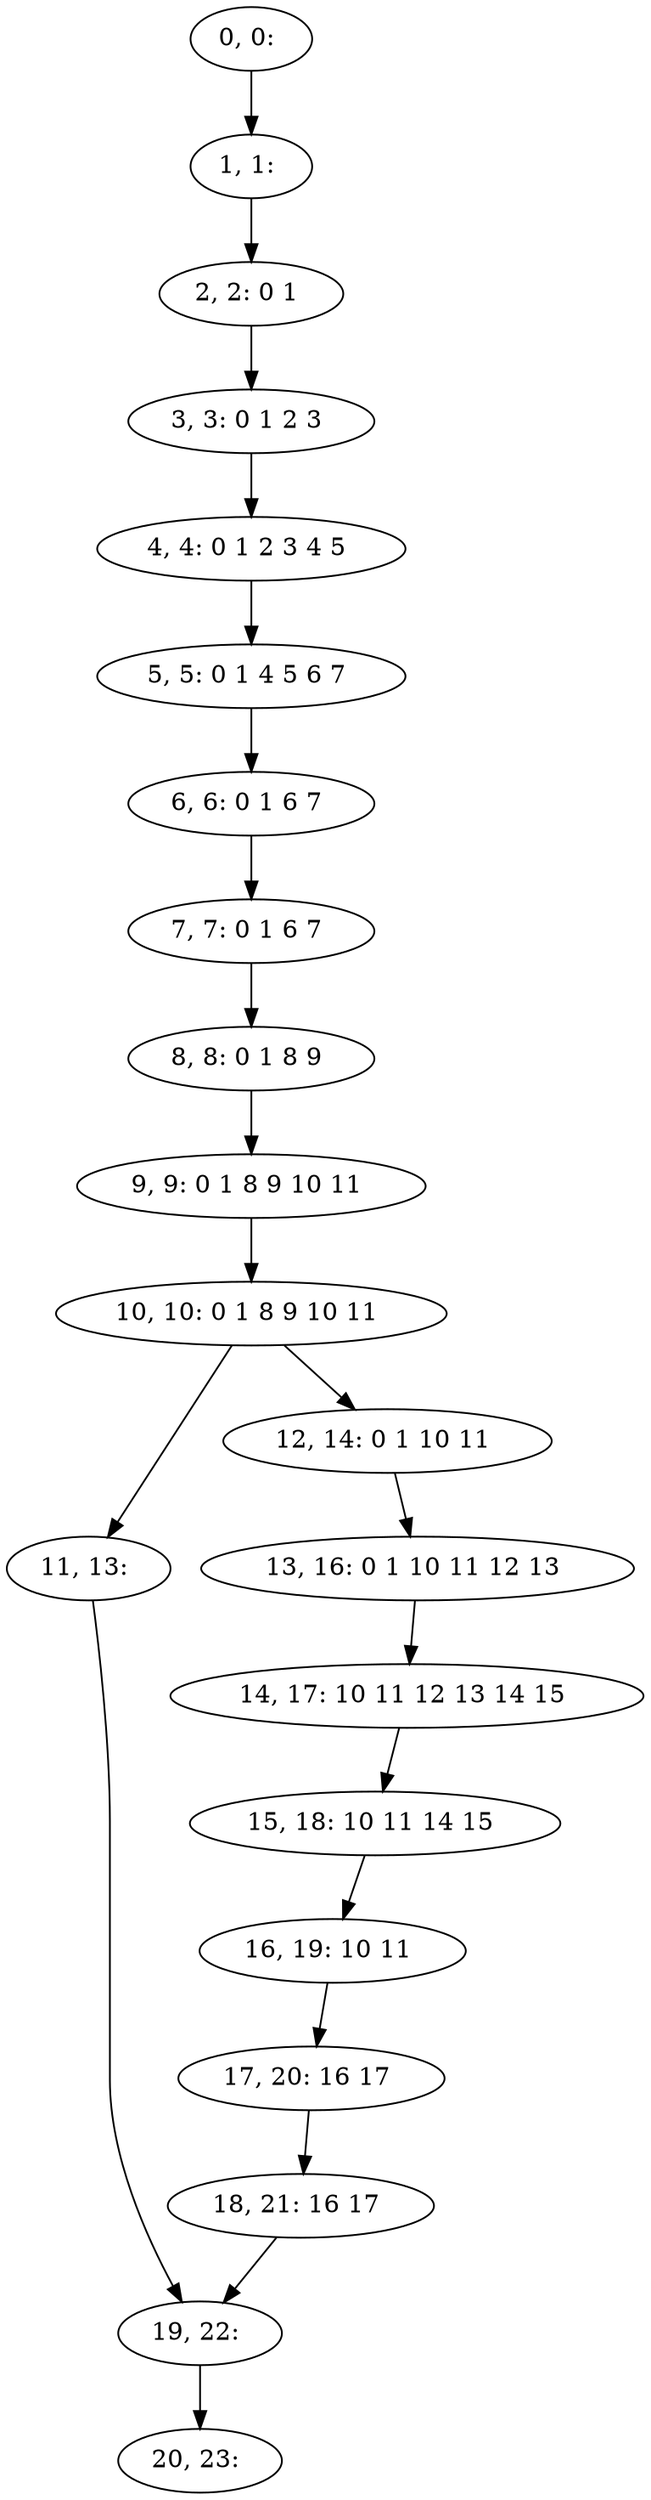 digraph G {
0[label="0, 0: "];
1[label="1, 1: "];
2[label="2, 2: 0 1 "];
3[label="3, 3: 0 1 2 3 "];
4[label="4, 4: 0 1 2 3 4 5 "];
5[label="5, 5: 0 1 4 5 6 7 "];
6[label="6, 6: 0 1 6 7 "];
7[label="7, 7: 0 1 6 7 "];
8[label="8, 8: 0 1 8 9 "];
9[label="9, 9: 0 1 8 9 10 11 "];
10[label="10, 10: 0 1 8 9 10 11 "];
11[label="11, 13: "];
12[label="12, 14: 0 1 10 11 "];
13[label="13, 16: 0 1 10 11 12 13 "];
14[label="14, 17: 10 11 12 13 14 15 "];
15[label="15, 18: 10 11 14 15 "];
16[label="16, 19: 10 11 "];
17[label="17, 20: 16 17 "];
18[label="18, 21: 16 17 "];
19[label="19, 22: "];
20[label="20, 23: "];
0->1 ;
1->2 ;
2->3 ;
3->4 ;
4->5 ;
5->6 ;
6->7 ;
7->8 ;
8->9 ;
9->10 ;
10->11 ;
10->12 ;
11->19 ;
12->13 ;
13->14 ;
14->15 ;
15->16 ;
16->17 ;
17->18 ;
18->19 ;
19->20 ;
}
